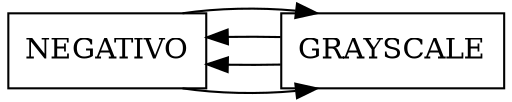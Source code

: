 digraph FILTERS{
compound=true;
rankdir="LR"
node[shape="rectangle"];
NEGATIVO[label="NEGATIVO"];
NEGATIVO -> GRAYSCALE -> NEGATIVO;
GRAYSCALE[label="GRAYSCALE"];
GRAYSCALE -> NEGATIVO -> GRAYSCALE;
}